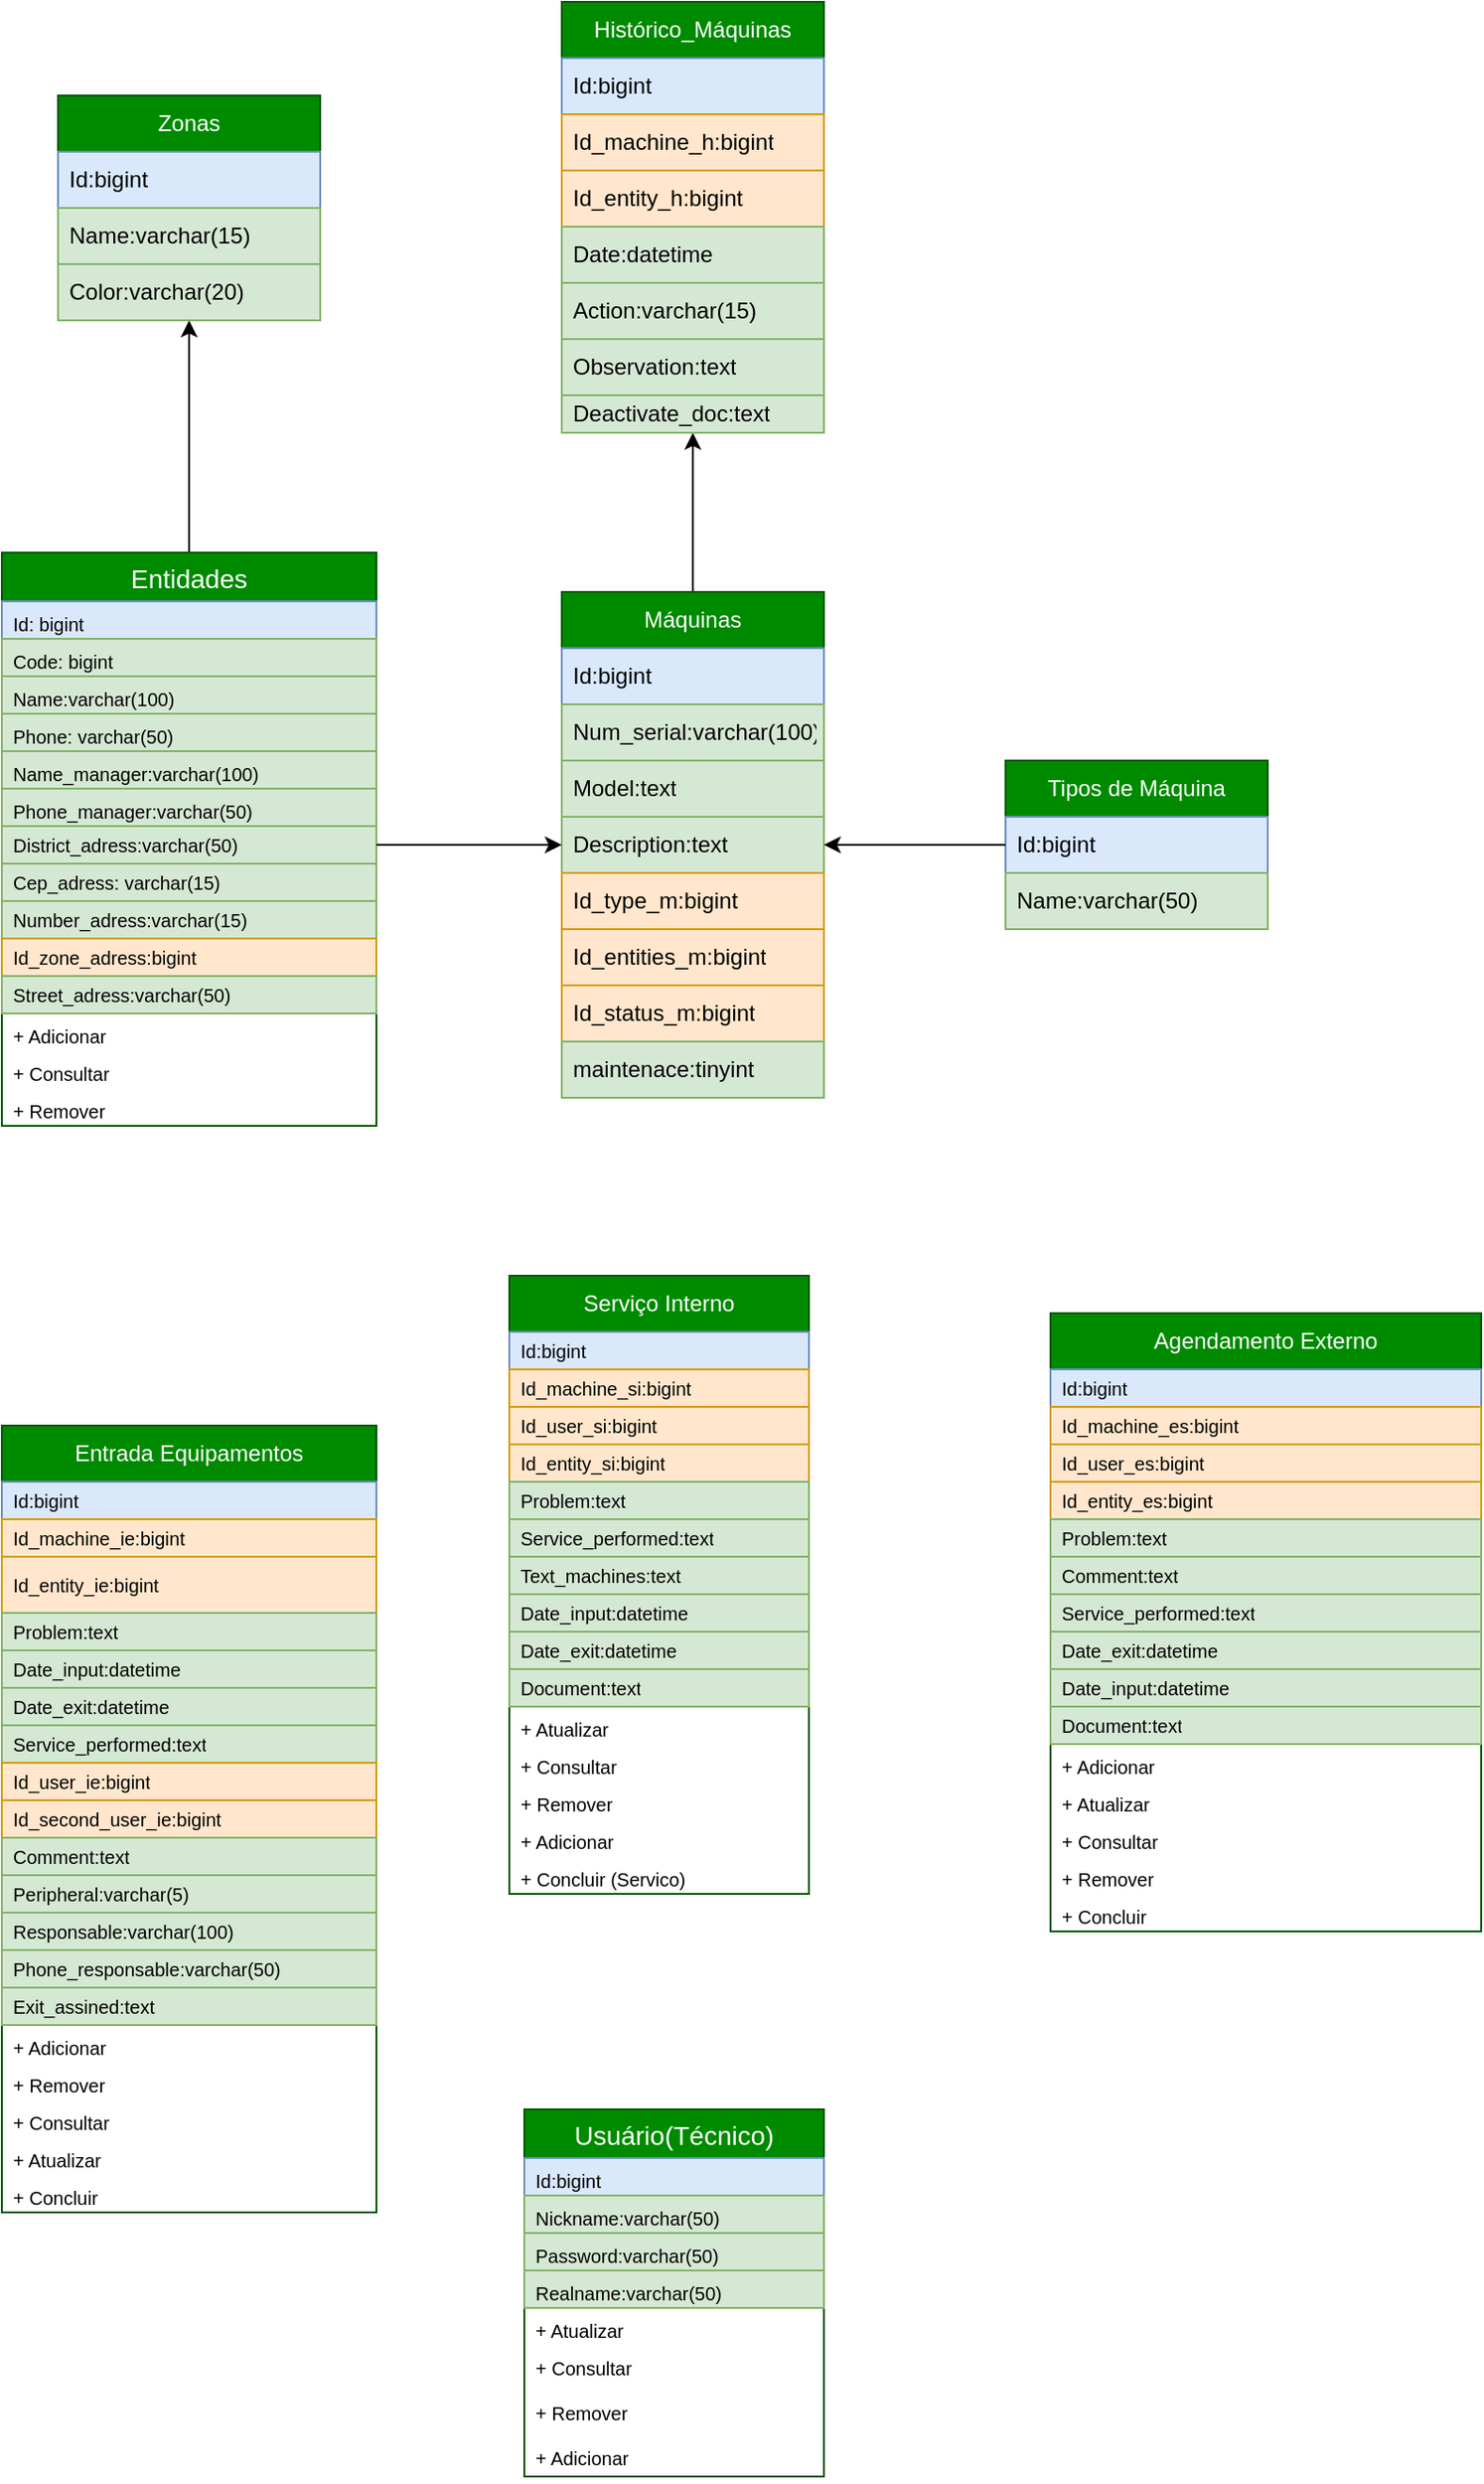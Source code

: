 <mxfile version="21.6.7" type="github">
  <diagram id="jhH0rVAZ2vCAp0ZQUBY2" name="Página-1">
    <mxGraphModel dx="1467" dy="1966" grid="1" gridSize="10" guides="1" tooltips="1" connect="1" arrows="1" fold="1" page="1" pageScale="1" pageWidth="827" pageHeight="1169" math="0" shadow="0">
      <root>
        <mxCell id="0" />
        <mxCell id="1" parent="0" />
        <mxCell id="HRyGoy-bqbEOZROaMwTN-1" value="Usuário(Técnico)" style="swimlane;fontStyle=0;childLayout=stackLayout;horizontal=1;startSize=26;horizontalStack=0;resizeParent=1;resizeParentMax=0;resizeLast=0;collapsible=1;marginBottom=0;align=center;fontSize=14;fillColor=#008a00;fontColor=#ffffff;strokeColor=#005700;" parent="1" vertex="1">
          <mxGeometry x="309" y="635" width="160" height="196" as="geometry" />
        </mxCell>
        <mxCell id="HRyGoy-bqbEOZROaMwTN-2" value="Id:bigint" style="text;strokeColor=#6c8ebf;fillColor=#dae8fc;spacingLeft=4;spacingRight=4;overflow=hidden;rotatable=0;points=[[0,0.5],[1,0.5]];portConstraint=eastwest;fontSize=10;spacing=2;spacingTop=0;" parent="HRyGoy-bqbEOZROaMwTN-1" vertex="1">
          <mxGeometry y="26" width="160" height="20" as="geometry" />
        </mxCell>
        <mxCell id="HRyGoy-bqbEOZROaMwTN-3" value="Nickname:varchar(50)" style="text;strokeColor=#82b366;fillColor=#d5e8d4;spacingLeft=4;spacingRight=4;overflow=hidden;rotatable=0;points=[[0,0.5],[1,0.5]];portConstraint=eastwest;fontSize=10;spacing=2;spacingTop=0;" parent="HRyGoy-bqbEOZROaMwTN-1" vertex="1">
          <mxGeometry y="46" width="160" height="20" as="geometry" />
        </mxCell>
        <mxCell id="HRyGoy-bqbEOZROaMwTN-4" value="Password:varchar(50)" style="text;strokeColor=#82b366;fillColor=#d5e8d4;spacingLeft=4;spacingRight=4;overflow=hidden;rotatable=0;points=[[0,0.5],[1,0.5]];portConstraint=eastwest;fontSize=10;spacing=2;spacingTop=0;" parent="HRyGoy-bqbEOZROaMwTN-1" vertex="1">
          <mxGeometry y="66" width="160" height="20" as="geometry" />
        </mxCell>
        <mxCell id="HRyGoy-bqbEOZROaMwTN-5" value="Realname:varchar(50)" style="text;strokeColor=#82b366;fillColor=#d5e8d4;spacingLeft=4;spacingRight=4;overflow=hidden;rotatable=0;points=[[0,0.5],[1,0.5]];portConstraint=eastwest;fontSize=10;spacing=2;spacingTop=0;" parent="HRyGoy-bqbEOZROaMwTN-1" vertex="1">
          <mxGeometry y="86" width="160" height="20" as="geometry" />
        </mxCell>
        <mxCell id="HRyGoy-bqbEOZROaMwTN-100" value="+ Atualizar" style="text;spacingLeft=4;spacingRight=4;overflow=hidden;rotatable=0;points=[[0,0.5],[1,0.5]];portConstraint=eastwest;fontSize=10;" parent="HRyGoy-bqbEOZROaMwTN-1" vertex="1">
          <mxGeometry y="106" width="160" height="20" as="geometry" />
        </mxCell>
        <mxCell id="HRyGoy-bqbEOZROaMwTN-99" value="+ Consultar" style="text;spacingLeft=4;spacingRight=4;overflow=hidden;rotatable=0;points=[[0,0.5],[1,0.5]];portConstraint=eastwest;fontSize=10;" parent="HRyGoy-bqbEOZROaMwTN-1" vertex="1">
          <mxGeometry y="126" width="160" height="24" as="geometry" />
        </mxCell>
        <mxCell id="HRyGoy-bqbEOZROaMwTN-98" value="+ Remover" style="text;spacingLeft=4;spacingRight=4;overflow=hidden;rotatable=0;points=[[0,0.5],[1,0.5]];portConstraint=eastwest;fontSize=10;" parent="HRyGoy-bqbEOZROaMwTN-1" vertex="1">
          <mxGeometry y="150" width="160" height="24" as="geometry" />
        </mxCell>
        <mxCell id="HRyGoy-bqbEOZROaMwTN-101" value="+ Adicionar" style="text;spacingLeft=4;spacingRight=4;overflow=hidden;rotatable=0;points=[[0,0.5],[1,0.5]];portConstraint=eastwest;fontSize=10;" parent="HRyGoy-bqbEOZROaMwTN-1" vertex="1">
          <mxGeometry y="174" width="160" height="22" as="geometry" />
        </mxCell>
        <mxCell id="5Dbo4IFUf-cEWgBnjJbT-6" style="edgeStyle=orthogonalEdgeStyle;rounded=0;orthogonalLoop=1;jettySize=auto;html=1;entryX=0.5;entryY=1;entryDx=0;entryDy=0;" parent="1" source="HRyGoy-bqbEOZROaMwTN-12" target="J3NY9IiLI2Scwx7a_72_-1" edge="1">
          <mxGeometry relative="1" as="geometry" />
        </mxCell>
        <mxCell id="HRyGoy-bqbEOZROaMwTN-12" value="Entidades" style="swimlane;fontStyle=0;childLayout=stackLayout;horizontal=1;startSize=26;horizontalStack=0;resizeParent=1;resizeParentMax=0;resizeLast=0;collapsible=1;marginBottom=0;align=center;fontSize=14;fillColor=#008a00;fontColor=#ffffff;strokeColor=#005700;" parent="1" vertex="1">
          <mxGeometry x="30" y="-196" width="200" height="306" as="geometry" />
        </mxCell>
        <mxCell id="HRyGoy-bqbEOZROaMwTN-13" value="Id: bigint" style="text;strokeColor=#6c8ebf;fillColor=#dae8fc;spacingLeft=4;spacingRight=4;overflow=hidden;rotatable=0;points=[[0,0.5],[1,0.5]];portConstraint=eastwest;fontSize=10;" parent="HRyGoy-bqbEOZROaMwTN-12" vertex="1">
          <mxGeometry y="26" width="200" height="20" as="geometry" />
        </mxCell>
        <mxCell id="rhLS4Nic2qTSWlhyDRIB-1" value="Code: bigint" style="text;strokeColor=#82b366;fillColor=#d5e8d4;spacingLeft=4;spacingRight=4;overflow=hidden;rotatable=0;points=[[0,0.5],[1,0.5]];portConstraint=eastwest;fontSize=10;" parent="HRyGoy-bqbEOZROaMwTN-12" vertex="1">
          <mxGeometry y="46" width="200" height="20" as="geometry" />
        </mxCell>
        <mxCell id="HRyGoy-bqbEOZROaMwTN-14" value="Name:varchar(100)" style="text;strokeColor=#82b366;fillColor=#d5e8d4;spacingLeft=4;spacingRight=4;overflow=hidden;rotatable=0;points=[[0,0.5],[1,0.5]];portConstraint=eastwest;fontSize=10;" parent="HRyGoy-bqbEOZROaMwTN-12" vertex="1">
          <mxGeometry y="66" width="200" height="20" as="geometry" />
        </mxCell>
        <mxCell id="HRyGoy-bqbEOZROaMwTN-17" value="Phone: varchar(50)" style="text;strokeColor=#82b366;fillColor=#d5e8d4;spacingLeft=4;spacingRight=4;overflow=hidden;rotatable=0;points=[[0,0.5],[1,0.5]];portConstraint=eastwest;fontSize=10;" parent="HRyGoy-bqbEOZROaMwTN-12" vertex="1">
          <mxGeometry y="86" width="200" height="20" as="geometry" />
        </mxCell>
        <mxCell id="HRyGoy-bqbEOZROaMwTN-18" value="Name_manager:varchar(100)" style="text;strokeColor=#82b366;fillColor=#d5e8d4;spacingLeft=4;spacingRight=4;overflow=hidden;rotatable=0;points=[[0,0.5],[1,0.5]];portConstraint=eastwest;fontSize=10;" parent="HRyGoy-bqbEOZROaMwTN-12" vertex="1">
          <mxGeometry y="106" width="200" height="20" as="geometry" />
        </mxCell>
        <mxCell id="HRyGoy-bqbEOZROaMwTN-19" value="Phone_manager:varchar(50)" style="text;strokeColor=#82b366;fillColor=#d5e8d4;spacingLeft=4;spacingRight=4;overflow=hidden;rotatable=0;points=[[0,0.5],[1,0.5]];portConstraint=eastwest;fontSize=10;" parent="HRyGoy-bqbEOZROaMwTN-12" vertex="1">
          <mxGeometry y="126" width="200" height="20" as="geometry" />
        </mxCell>
        <mxCell id="HRyGoy-bqbEOZROaMwTN-63" value="District_adress:varchar(50)" style="text;strokeColor=#82b366;fillColor=#d5e8d4;align=left;verticalAlign=middle;spacingLeft=4;spacingRight=4;overflow=hidden;points=[[0,0.5],[1,0.5]];portConstraint=eastwest;rotatable=0;whiteSpace=wrap;html=1;fontSize=10;" parent="HRyGoy-bqbEOZROaMwTN-12" vertex="1">
          <mxGeometry y="146" width="200" height="20" as="geometry" />
        </mxCell>
        <mxCell id="HRyGoy-bqbEOZROaMwTN-67" value="Cep_adress: varchar(15)" style="text;strokeColor=#82b366;fillColor=#d5e8d4;align=left;verticalAlign=middle;spacingLeft=4;spacingRight=4;overflow=hidden;points=[[0,0.5],[1,0.5]];portConstraint=eastwest;rotatable=0;whiteSpace=wrap;html=1;fontSize=10;" parent="HRyGoy-bqbEOZROaMwTN-12" vertex="1">
          <mxGeometry y="166" width="200" height="20" as="geometry" />
        </mxCell>
        <mxCell id="HRyGoy-bqbEOZROaMwTN-66" value="Number_adress:varchar(15)" style="text;strokeColor=#82b366;fillColor=#d5e8d4;align=left;verticalAlign=middle;spacingLeft=4;spacingRight=4;overflow=hidden;points=[[0,0.5],[1,0.5]];portConstraint=eastwest;rotatable=0;whiteSpace=wrap;html=1;fontSize=10;" parent="HRyGoy-bqbEOZROaMwTN-12" vertex="1">
          <mxGeometry y="186" width="200" height="20" as="geometry" />
        </mxCell>
        <mxCell id="HRyGoy-bqbEOZROaMwTN-65" value="Id_zone_adress:bigint" style="text;strokeColor=#d79b00;fillColor=#ffe6cc;align=left;verticalAlign=middle;spacingLeft=4;spacingRight=4;overflow=hidden;points=[[0,0.5],[1,0.5]];portConstraint=eastwest;rotatable=0;whiteSpace=wrap;html=1;fontSize=10;" parent="HRyGoy-bqbEOZROaMwTN-12" vertex="1">
          <mxGeometry y="206" width="200" height="20" as="geometry" />
        </mxCell>
        <mxCell id="HRyGoy-bqbEOZROaMwTN-64" value="Street_adress:varchar(50)" style="text;strokeColor=#82b366;fillColor=#d5e8d4;align=left;verticalAlign=middle;spacingLeft=4;spacingRight=4;overflow=hidden;points=[[0,0.5],[1,0.5]];portConstraint=eastwest;rotatable=0;whiteSpace=wrap;html=1;fontSize=10;" parent="HRyGoy-bqbEOZROaMwTN-12" vertex="1">
          <mxGeometry y="226" width="200" height="20" as="geometry" />
        </mxCell>
        <mxCell id="HRyGoy-bqbEOZROaMwTN-79" value="+ Adicionar" style="text;spacingLeft=4;spacingRight=4;overflow=hidden;rotatable=0;points=[[0,0.5],[1,0.5]];portConstraint=eastwest;fontSize=10;" parent="HRyGoy-bqbEOZROaMwTN-12" vertex="1">
          <mxGeometry y="246" width="200" height="20" as="geometry" />
        </mxCell>
        <mxCell id="HRyGoy-bqbEOZROaMwTN-80" value="+ Consultar" style="text;spacingLeft=4;spacingRight=4;overflow=hidden;rotatable=0;points=[[0,0.5],[1,0.5]];portConstraint=eastwest;fontSize=10;" parent="HRyGoy-bqbEOZROaMwTN-12" vertex="1">
          <mxGeometry y="266" width="200" height="20" as="geometry" />
        </mxCell>
        <mxCell id="HRyGoy-bqbEOZROaMwTN-81" value="+ Remover" style="text;spacingLeft=4;spacingRight=4;overflow=hidden;rotatable=0;points=[[0,0.5],[1,0.5]];portConstraint=eastwest;fontSize=10;" parent="HRyGoy-bqbEOZROaMwTN-12" vertex="1">
          <mxGeometry y="286" width="200" height="20" as="geometry" />
        </mxCell>
        <mxCell id="HRyGoy-bqbEOZROaMwTN-20" value="Entrada Equipamentos" style="swimlane;fontStyle=0;childLayout=stackLayout;horizontal=1;startSize=30;horizontalStack=0;resizeParent=1;resizeParentMax=0;resizeLast=0;collapsible=1;marginBottom=0;whiteSpace=wrap;html=1;fillColor=#008a00;fontColor=#ffffff;strokeColor=#005700;" parent="1" vertex="1">
          <mxGeometry x="30" y="270" width="200" height="420" as="geometry" />
        </mxCell>
        <mxCell id="HRyGoy-bqbEOZROaMwTN-21" value="Id:bigint" style="text;strokeColor=#6c8ebf;fillColor=#dae8fc;align=left;verticalAlign=middle;spacingLeft=4;spacingRight=4;overflow=hidden;points=[[0,0.5],[1,0.5]];portConstraint=eastwest;rotatable=0;whiteSpace=wrap;html=1;fontSize=10;" parent="HRyGoy-bqbEOZROaMwTN-20" vertex="1">
          <mxGeometry y="30" width="200" height="20" as="geometry" />
        </mxCell>
        <mxCell id="HRyGoy-bqbEOZROaMwTN-22" value="Id_machine_ie:bigint" style="text;strokeColor=#d79b00;fillColor=#ffe6cc;align=left;verticalAlign=middle;spacingLeft=4;spacingRight=4;overflow=hidden;points=[[0,0.5],[1,0.5]];portConstraint=eastwest;rotatable=0;whiteSpace=wrap;html=1;fontSize=10;" parent="HRyGoy-bqbEOZROaMwTN-20" vertex="1">
          <mxGeometry y="50" width="200" height="20" as="geometry" />
        </mxCell>
        <mxCell id="QohuGBd5x0z0jERMGqDr-1" value="Id_entity_ie:bigint" style="text;strokeColor=#d79b00;fillColor=#ffe6cc;align=left;verticalAlign=middle;spacingLeft=4;spacingRight=4;overflow=hidden;points=[[0,0.5],[1,0.5]];portConstraint=eastwest;rotatable=0;whiteSpace=wrap;html=1;fontSize=10;" parent="HRyGoy-bqbEOZROaMwTN-20" vertex="1">
          <mxGeometry y="70" width="200" height="30" as="geometry" />
        </mxCell>
        <mxCell id="HRyGoy-bqbEOZROaMwTN-28" value="Problem:text" style="text;strokeColor=#82b366;fillColor=#d5e8d4;align=left;verticalAlign=middle;spacingLeft=4;spacingRight=4;overflow=hidden;points=[[0,0.5],[1,0.5]];portConstraint=eastwest;rotatable=0;whiteSpace=wrap;html=1;fontSize=10;" parent="HRyGoy-bqbEOZROaMwTN-20" vertex="1">
          <mxGeometry y="100" width="200" height="20" as="geometry" />
        </mxCell>
        <mxCell id="HRyGoy-bqbEOZROaMwTN-26" value="Date_input:datetime" style="text;strokeColor=#82b366;fillColor=#d5e8d4;align=left;verticalAlign=middle;spacingLeft=4;spacingRight=4;overflow=hidden;points=[[0,0.5],[1,0.5]];portConstraint=eastwest;rotatable=0;whiteSpace=wrap;html=1;fontSize=10;" parent="HRyGoy-bqbEOZROaMwTN-20" vertex="1">
          <mxGeometry y="120" width="200" height="20" as="geometry" />
        </mxCell>
        <mxCell id="HRyGoy-bqbEOZROaMwTN-25" value="Date_exit:datetime" style="text;strokeColor=#82b366;fillColor=#d5e8d4;align=left;verticalAlign=middle;spacingLeft=4;spacingRight=4;overflow=hidden;points=[[0,0.5],[1,0.5]];portConstraint=eastwest;rotatable=0;whiteSpace=wrap;html=1;fontSize=10;" parent="HRyGoy-bqbEOZROaMwTN-20" vertex="1">
          <mxGeometry y="140" width="200" height="20" as="geometry" />
        </mxCell>
        <mxCell id="HRyGoy-bqbEOZROaMwTN-60" value="Service_performed:text" style="text;strokeColor=#82b366;fillColor=#d5e8d4;align=left;verticalAlign=middle;spacingLeft=4;spacingRight=4;overflow=hidden;points=[[0,0.5],[1,0.5]];portConstraint=eastwest;rotatable=0;whiteSpace=wrap;html=1;fontSize=10;" parent="HRyGoy-bqbEOZROaMwTN-20" vertex="1">
          <mxGeometry y="160" width="200" height="20" as="geometry" />
        </mxCell>
        <mxCell id="HRyGoy-bqbEOZROaMwTN-27" value="Id_user_ie:bigint" style="text;strokeColor=#d79b00;fillColor=#ffe6cc;align=left;verticalAlign=middle;spacingLeft=4;spacingRight=4;overflow=hidden;points=[[0,0.5],[1,0.5]];portConstraint=eastwest;rotatable=0;whiteSpace=wrap;html=1;fontSize=10;" parent="HRyGoy-bqbEOZROaMwTN-20" vertex="1">
          <mxGeometry y="180" width="200" height="20" as="geometry" />
        </mxCell>
        <mxCell id="5Dbo4IFUf-cEWgBnjJbT-16" value="Id_second_user_ie:bigint" style="text;strokeColor=#d79b00;fillColor=#ffe6cc;align=left;verticalAlign=middle;spacingLeft=4;spacingRight=4;overflow=hidden;points=[[0,0.5],[1,0.5]];portConstraint=eastwest;rotatable=0;whiteSpace=wrap;html=1;fontSize=10;" parent="HRyGoy-bqbEOZROaMwTN-20" vertex="1">
          <mxGeometry y="200" width="200" height="20" as="geometry" />
        </mxCell>
        <mxCell id="HRyGoy-bqbEOZROaMwTN-55" value="Comment:text" style="text;strokeColor=#82b366;fillColor=#d5e8d4;align=left;verticalAlign=middle;spacingLeft=4;spacingRight=4;overflow=hidden;points=[[0,0.5],[1,0.5]];portConstraint=eastwest;rotatable=0;whiteSpace=wrap;html=1;fontSize=10;" parent="HRyGoy-bqbEOZROaMwTN-20" vertex="1">
          <mxGeometry y="220" width="200" height="20" as="geometry" />
        </mxCell>
        <mxCell id="5Dbo4IFUf-cEWgBnjJbT-13" value="Peripheral:varchar(5)" style="text;strokeColor=#82b366;fillColor=#d5e8d4;align=left;verticalAlign=middle;spacingLeft=4;spacingRight=4;overflow=hidden;points=[[0,0.5],[1,0.5]];portConstraint=eastwest;rotatable=0;whiteSpace=wrap;html=1;fontSize=10;" parent="HRyGoy-bqbEOZROaMwTN-20" vertex="1">
          <mxGeometry y="240" width="200" height="20" as="geometry" />
        </mxCell>
        <mxCell id="5Dbo4IFUf-cEWgBnjJbT-14" value="Responsable:varchar(100)" style="text;strokeColor=#82b366;fillColor=#d5e8d4;align=left;verticalAlign=middle;spacingLeft=4;spacingRight=4;overflow=hidden;points=[[0,0.5],[1,0.5]];portConstraint=eastwest;rotatable=0;whiteSpace=wrap;html=1;fontSize=10;" parent="HRyGoy-bqbEOZROaMwTN-20" vertex="1">
          <mxGeometry y="260" width="200" height="20" as="geometry" />
        </mxCell>
        <mxCell id="5Dbo4IFUf-cEWgBnjJbT-15" value="Phone_responsable:varchar(50)" style="text;strokeColor=#82b366;fillColor=#d5e8d4;align=left;verticalAlign=middle;spacingLeft=4;spacingRight=4;overflow=hidden;points=[[0,0.5],[1,0.5]];portConstraint=eastwest;rotatable=0;whiteSpace=wrap;html=1;fontSize=10;" parent="HRyGoy-bqbEOZROaMwTN-20" vertex="1">
          <mxGeometry y="280" width="200" height="20" as="geometry" />
        </mxCell>
        <mxCell id="5Dbo4IFUf-cEWgBnjJbT-17" value="Exit_assined:text" style="text;strokeColor=#82b366;fillColor=#d5e8d4;align=left;verticalAlign=middle;spacingLeft=4;spacingRight=4;overflow=hidden;points=[[0,0.5],[1,0.5]];portConstraint=eastwest;rotatable=0;whiteSpace=wrap;html=1;fontSize=10;" parent="HRyGoy-bqbEOZROaMwTN-20" vertex="1">
          <mxGeometry y="300" width="200" height="20" as="geometry" />
        </mxCell>
        <mxCell id="HRyGoy-bqbEOZROaMwTN-85" value="+ Adicionar" style="text;spacingLeft=4;spacingRight=4;overflow=hidden;rotatable=0;points=[[0,0.5],[1,0.5]];portConstraint=eastwest;fontSize=10;" parent="HRyGoy-bqbEOZROaMwTN-20" vertex="1">
          <mxGeometry y="320" width="200" height="20" as="geometry" />
        </mxCell>
        <mxCell id="HRyGoy-bqbEOZROaMwTN-87" value="+ Remover" style="text;spacingLeft=4;spacingRight=4;overflow=hidden;rotatable=0;points=[[0,0.5],[1,0.5]];portConstraint=eastwest;fontSize=10;" parent="HRyGoy-bqbEOZROaMwTN-20" vertex="1">
          <mxGeometry y="340" width="200" height="20" as="geometry" />
        </mxCell>
        <mxCell id="HRyGoy-bqbEOZROaMwTN-86" value="+ Consultar" style="text;spacingLeft=4;spacingRight=4;overflow=hidden;rotatable=0;points=[[0,0.5],[1,0.5]];portConstraint=eastwest;fontSize=10;" parent="HRyGoy-bqbEOZROaMwTN-20" vertex="1">
          <mxGeometry y="360" width="200" height="20" as="geometry" />
        </mxCell>
        <mxCell id="HRyGoy-bqbEOZROaMwTN-88" value="+ Atualizar" style="text;spacingLeft=4;spacingRight=4;overflow=hidden;rotatable=0;points=[[0,0.5],[1,0.5]];portConstraint=eastwest;fontSize=10;" parent="HRyGoy-bqbEOZROaMwTN-20" vertex="1">
          <mxGeometry y="380" width="200" height="20" as="geometry" />
        </mxCell>
        <mxCell id="rhLS4Nic2qTSWlhyDRIB-2" value="+ Concluir" style="text;spacingLeft=4;spacingRight=4;overflow=hidden;rotatable=0;points=[[0,0.5],[1,0.5]];portConstraint=eastwest;fontSize=10;" parent="HRyGoy-bqbEOZROaMwTN-20" vertex="1">
          <mxGeometry y="400" width="200" height="20" as="geometry" />
        </mxCell>
        <mxCell id="HRyGoy-bqbEOZROaMwTN-33" value="Agendamento Externo" style="swimlane;fontStyle=0;childLayout=stackLayout;horizontal=1;startSize=30;horizontalStack=0;resizeParent=1;resizeParentMax=0;resizeLast=0;collapsible=1;marginBottom=0;whiteSpace=wrap;html=1;fillColor=#008a00;strokeColor=#005700;fontColor=#ffffff;" parent="1" vertex="1">
          <mxGeometry x="590" y="210" width="230" height="330" as="geometry" />
        </mxCell>
        <mxCell id="HRyGoy-bqbEOZROaMwTN-34" value="Id:bigint" style="text;strokeColor=#6c8ebf;fillColor=#dae8fc;align=left;verticalAlign=middle;spacingLeft=4;spacingRight=4;overflow=hidden;points=[[0,0.5],[1,0.5]];portConstraint=eastwest;rotatable=0;whiteSpace=wrap;html=1;fontSize=10;" parent="HRyGoy-bqbEOZROaMwTN-33" vertex="1">
          <mxGeometry y="30" width="230" height="20" as="geometry" />
        </mxCell>
        <mxCell id="HRyGoy-bqbEOZROaMwTN-37" value="Id_machine_es:bigint" style="text;strokeColor=#d79b00;fillColor=#ffe6cc;align=left;verticalAlign=middle;spacingLeft=4;spacingRight=4;overflow=hidden;points=[[0,0.5],[1,0.5]];portConstraint=eastwest;rotatable=0;whiteSpace=wrap;html=1;fontSize=10;" parent="HRyGoy-bqbEOZROaMwTN-33" vertex="1">
          <mxGeometry y="50" width="230" height="20" as="geometry" />
        </mxCell>
        <mxCell id="QohuGBd5x0z0jERMGqDr-4" value="Id_user_es:bigint" style="text;strokeColor=#d79b00;fillColor=#ffe6cc;align=left;verticalAlign=middle;spacingLeft=4;spacingRight=4;overflow=hidden;points=[[0,0.5],[1,0.5]];portConstraint=eastwest;rotatable=0;whiteSpace=wrap;html=1;fontSize=10;" parent="HRyGoy-bqbEOZROaMwTN-33" vertex="1">
          <mxGeometry y="70" width="230" height="20" as="geometry" />
        </mxCell>
        <mxCell id="HRyGoy-bqbEOZROaMwTN-58" value="Id_entity_es:bigint" style="text;strokeColor=#d79b00;fillColor=#ffe6cc;align=left;verticalAlign=middle;spacingLeft=4;spacingRight=4;overflow=hidden;points=[[0,0.5],[1,0.5]];portConstraint=eastwest;rotatable=0;whiteSpace=wrap;html=1;fontSize=10;" parent="HRyGoy-bqbEOZROaMwTN-33" vertex="1">
          <mxGeometry y="90" width="230" height="20" as="geometry" />
        </mxCell>
        <mxCell id="HRyGoy-bqbEOZROaMwTN-42" value="Problem:text" style="text;strokeColor=#82b366;fillColor=#d5e8d4;align=left;verticalAlign=middle;spacingLeft=4;spacingRight=4;overflow=hidden;points=[[0,0.5],[1,0.5]];portConstraint=eastwest;rotatable=0;whiteSpace=wrap;html=1;fontSize=10;" parent="HRyGoy-bqbEOZROaMwTN-33" vertex="1">
          <mxGeometry y="110" width="230" height="20" as="geometry" />
        </mxCell>
        <mxCell id="HRyGoy-bqbEOZROaMwTN-41" value="Comment:text" style="text;strokeColor=#82b366;fillColor=#d5e8d4;align=left;verticalAlign=middle;spacingLeft=4;spacingRight=4;overflow=hidden;points=[[0,0.5],[1,0.5]];portConstraint=eastwest;rotatable=0;whiteSpace=wrap;html=1;fontSize=10;" parent="HRyGoy-bqbEOZROaMwTN-33" vertex="1">
          <mxGeometry y="130" width="230" height="20" as="geometry" />
        </mxCell>
        <mxCell id="HRyGoy-bqbEOZROaMwTN-56" value="Service_performed:text" style="text;strokeColor=#82b366;fillColor=#d5e8d4;align=left;verticalAlign=middle;spacingLeft=4;spacingRight=4;overflow=hidden;points=[[0,0.5],[1,0.5]];portConstraint=eastwest;rotatable=0;whiteSpace=wrap;html=1;fontSize=10;" parent="HRyGoy-bqbEOZROaMwTN-33" vertex="1">
          <mxGeometry y="150" width="230" height="20" as="geometry" />
        </mxCell>
        <mxCell id="5Dbo4IFUf-cEWgBnjJbT-27" value="Date_exit:datetime" style="text;strokeColor=#82b366;fillColor=#d5e8d4;align=left;verticalAlign=middle;spacingLeft=4;spacingRight=4;overflow=hidden;points=[[0,0.5],[1,0.5]];portConstraint=eastwest;rotatable=0;whiteSpace=wrap;html=1;fontSize=10;" parent="HRyGoy-bqbEOZROaMwTN-33" vertex="1">
          <mxGeometry y="170" width="230" height="20" as="geometry" />
        </mxCell>
        <mxCell id="5Dbo4IFUf-cEWgBnjJbT-28" value="Date_input:datetime" style="text;strokeColor=#82b366;fillColor=#d5e8d4;align=left;verticalAlign=middle;spacingLeft=4;spacingRight=4;overflow=hidden;points=[[0,0.5],[1,0.5]];portConstraint=eastwest;rotatable=0;whiteSpace=wrap;html=1;fontSize=10;" parent="HRyGoy-bqbEOZROaMwTN-33" vertex="1">
          <mxGeometry y="190" width="230" height="20" as="geometry" />
        </mxCell>
        <mxCell id="5Dbo4IFUf-cEWgBnjJbT-29" value="Document:text" style="text;strokeColor=#82b366;fillColor=#d5e8d4;align=left;verticalAlign=middle;spacingLeft=4;spacingRight=4;overflow=hidden;points=[[0,0.5],[1,0.5]];portConstraint=eastwest;rotatable=0;whiteSpace=wrap;html=1;fontSize=10;" parent="HRyGoy-bqbEOZROaMwTN-33" vertex="1">
          <mxGeometry y="210" width="230" height="20" as="geometry" />
        </mxCell>
        <mxCell id="HRyGoy-bqbEOZROaMwTN-89" value="+ Adicionar" style="text;spacingLeft=4;spacingRight=4;overflow=hidden;rotatable=0;points=[[0,0.5],[1,0.5]];portConstraint=eastwest;fontSize=10;" parent="HRyGoy-bqbEOZROaMwTN-33" vertex="1">
          <mxGeometry y="230" width="230" height="20" as="geometry" />
        </mxCell>
        <mxCell id="HRyGoy-bqbEOZROaMwTN-92" value="+ Atualizar" style="text;spacingLeft=4;spacingRight=4;overflow=hidden;rotatable=0;points=[[0,0.5],[1,0.5]];portConstraint=eastwest;fontSize=10;" parent="HRyGoy-bqbEOZROaMwTN-33" vertex="1">
          <mxGeometry y="250" width="230" height="20" as="geometry" />
        </mxCell>
        <mxCell id="HRyGoy-bqbEOZROaMwTN-91" value="+ Consultar" style="text;spacingLeft=4;spacingRight=4;overflow=hidden;rotatable=0;points=[[0,0.5],[1,0.5]];portConstraint=eastwest;fontSize=10;" parent="HRyGoy-bqbEOZROaMwTN-33" vertex="1">
          <mxGeometry y="270" width="230" height="20" as="geometry" />
        </mxCell>
        <mxCell id="HRyGoy-bqbEOZROaMwTN-90" value="+ Remover" style="text;spacingLeft=4;spacingRight=4;overflow=hidden;rotatable=0;points=[[0,0.5],[1,0.5]];portConstraint=eastwest;fontSize=10;" parent="HRyGoy-bqbEOZROaMwTN-33" vertex="1">
          <mxGeometry y="290" width="230" height="20" as="geometry" />
        </mxCell>
        <mxCell id="5Dbo4IFUf-cEWgBnjJbT-30" value="+ Concluir" style="text;spacingLeft=4;spacingRight=4;overflow=hidden;rotatable=0;points=[[0,0.5],[1,0.5]];portConstraint=eastwest;fontSize=10;" parent="HRyGoy-bqbEOZROaMwTN-33" vertex="1">
          <mxGeometry y="310" width="230" height="20" as="geometry" />
        </mxCell>
        <mxCell id="HRyGoy-bqbEOZROaMwTN-44" value="Serviço Interno" style="swimlane;fontStyle=0;childLayout=stackLayout;horizontal=1;startSize=30;horizontalStack=0;resizeParent=1;resizeParentMax=0;resizeLast=0;collapsible=1;marginBottom=0;whiteSpace=wrap;html=1;fillColor=#008a00;fontColor=#ffffff;strokeColor=#005700;" parent="1" vertex="1">
          <mxGeometry x="301" y="190" width="160" height="330" as="geometry" />
        </mxCell>
        <mxCell id="HRyGoy-bqbEOZROaMwTN-45" value="Id:bigint" style="text;strokeColor=#6c8ebf;fillColor=#dae8fc;align=left;verticalAlign=middle;spacingLeft=4;spacingRight=4;overflow=hidden;points=[[0,0.5],[1,0.5]];portConstraint=eastwest;rotatable=0;whiteSpace=wrap;html=1;fontSize=10;" parent="HRyGoy-bqbEOZROaMwTN-44" vertex="1">
          <mxGeometry y="30" width="160" height="20" as="geometry" />
        </mxCell>
        <mxCell id="HRyGoy-bqbEOZROaMwTN-53" value="Id_machine_si:bigint" style="text;strokeColor=#d79b00;fillColor=#ffe6cc;align=left;verticalAlign=middle;spacingLeft=4;spacingRight=4;overflow=hidden;points=[[0,0.5],[1,0.5]];portConstraint=eastwest;rotatable=0;whiteSpace=wrap;html=1;fontSize=10;" parent="HRyGoy-bqbEOZROaMwTN-44" vertex="1">
          <mxGeometry y="50" width="160" height="20" as="geometry" />
        </mxCell>
        <mxCell id="QohuGBd5x0z0jERMGqDr-5" value="Id_user_si:bigint" style="text;strokeColor=#d79b00;fillColor=#ffe6cc;align=left;verticalAlign=middle;spacingLeft=4;spacingRight=4;overflow=hidden;points=[[0,0.5],[1,0.5]];portConstraint=eastwest;rotatable=0;whiteSpace=wrap;html=1;fontSize=10;" parent="HRyGoy-bqbEOZROaMwTN-44" vertex="1">
          <mxGeometry y="70" width="160" height="20" as="geometry" />
        </mxCell>
        <mxCell id="HRyGoy-bqbEOZROaMwTN-59" value="Id_entity_si:bigint" style="text;strokeColor=#d79b00;fillColor=#ffe6cc;align=left;verticalAlign=middle;spacingLeft=4;spacingRight=4;overflow=hidden;points=[[0,0.5],[1,0.5]];portConstraint=eastwest;rotatable=0;whiteSpace=wrap;html=1;fontSize=10;" parent="HRyGoy-bqbEOZROaMwTN-44" vertex="1">
          <mxGeometry y="90" width="160" height="20" as="geometry" />
        </mxCell>
        <mxCell id="HRyGoy-bqbEOZROaMwTN-47" value="Problem:text" style="text;strokeColor=#82b366;fillColor=#d5e8d4;align=left;verticalAlign=middle;spacingLeft=4;spacingRight=4;overflow=hidden;points=[[0,0.5],[1,0.5]];portConstraint=eastwest;rotatable=0;whiteSpace=wrap;html=1;fontSize=10;" parent="HRyGoy-bqbEOZROaMwTN-44" vertex="1">
          <mxGeometry y="110" width="160" height="20" as="geometry" />
        </mxCell>
        <mxCell id="HRyGoy-bqbEOZROaMwTN-57" value="Service_performed:text" style="text;strokeColor=#82b366;fillColor=#d5e8d4;align=left;verticalAlign=middle;spacingLeft=4;spacingRight=4;overflow=hidden;points=[[0,0.5],[1,0.5]];portConstraint=eastwest;rotatable=0;whiteSpace=wrap;html=1;fontSize=10;" parent="HRyGoy-bqbEOZROaMwTN-44" vertex="1">
          <mxGeometry y="130" width="160" height="20" as="geometry" />
        </mxCell>
        <mxCell id="5Dbo4IFUf-cEWgBnjJbT-19" value="Text_machines:text" style="text;strokeColor=#82b366;fillColor=#d5e8d4;align=left;verticalAlign=middle;spacingLeft=4;spacingRight=4;overflow=hidden;points=[[0,0.5],[1,0.5]];portConstraint=eastwest;rotatable=0;whiteSpace=wrap;html=1;fontSize=10;" parent="HRyGoy-bqbEOZROaMwTN-44" vertex="1">
          <mxGeometry y="150" width="160" height="20" as="geometry" />
        </mxCell>
        <mxCell id="5Dbo4IFUf-cEWgBnjJbT-20" value="Date_input:datetime" style="text;strokeColor=#82b366;fillColor=#d5e8d4;align=left;verticalAlign=middle;spacingLeft=4;spacingRight=4;overflow=hidden;points=[[0,0.5],[1,0.5]];portConstraint=eastwest;rotatable=0;whiteSpace=wrap;html=1;fontSize=10;" parent="HRyGoy-bqbEOZROaMwTN-44" vertex="1">
          <mxGeometry y="170" width="160" height="20" as="geometry" />
        </mxCell>
        <mxCell id="5Dbo4IFUf-cEWgBnjJbT-21" value="Date_exit:datetime" style="text;strokeColor=#82b366;fillColor=#d5e8d4;align=left;verticalAlign=middle;spacingLeft=4;spacingRight=4;overflow=hidden;points=[[0,0.5],[1,0.5]];portConstraint=eastwest;rotatable=0;whiteSpace=wrap;html=1;fontSize=10;" parent="HRyGoy-bqbEOZROaMwTN-44" vertex="1">
          <mxGeometry y="190" width="160" height="20" as="geometry" />
        </mxCell>
        <mxCell id="5Dbo4IFUf-cEWgBnjJbT-22" value="Document:text" style="text;strokeColor=#82b366;fillColor=#d5e8d4;align=left;verticalAlign=middle;spacingLeft=4;spacingRight=4;overflow=hidden;points=[[0,0.5],[1,0.5]];portConstraint=eastwest;rotatable=0;whiteSpace=wrap;html=1;fontSize=10;" parent="HRyGoy-bqbEOZROaMwTN-44" vertex="1">
          <mxGeometry y="210" width="160" height="20" as="geometry" />
        </mxCell>
        <mxCell id="HRyGoy-bqbEOZROaMwTN-96" value="+ Atualizar" style="text;spacingLeft=4;spacingRight=4;overflow=hidden;rotatable=0;points=[[0,0.5],[1,0.5]];portConstraint=eastwest;fontSize=10;" parent="HRyGoy-bqbEOZROaMwTN-44" vertex="1">
          <mxGeometry y="230" width="160" height="20" as="geometry" />
        </mxCell>
        <mxCell id="HRyGoy-bqbEOZROaMwTN-95" value="+ Consultar" style="text;spacingLeft=4;spacingRight=4;overflow=hidden;rotatable=0;points=[[0,0.5],[1,0.5]];portConstraint=eastwest;fontSize=10;" parent="HRyGoy-bqbEOZROaMwTN-44" vertex="1">
          <mxGeometry y="250" width="160" height="20" as="geometry" />
        </mxCell>
        <mxCell id="HRyGoy-bqbEOZROaMwTN-94" value="+ Remover" style="text;spacingLeft=4;spacingRight=4;overflow=hidden;rotatable=0;points=[[0,0.5],[1,0.5]];portConstraint=eastwest;fontSize=10;" parent="HRyGoy-bqbEOZROaMwTN-44" vertex="1">
          <mxGeometry y="270" width="160" height="20" as="geometry" />
        </mxCell>
        <mxCell id="HRyGoy-bqbEOZROaMwTN-93" value="+ Adicionar" style="text;spacingLeft=4;spacingRight=4;overflow=hidden;rotatable=0;points=[[0,0.5],[1,0.5]];portConstraint=eastwest;fontSize=10;" parent="HRyGoy-bqbEOZROaMwTN-44" vertex="1">
          <mxGeometry y="290" width="160" height="20" as="geometry" />
        </mxCell>
        <mxCell id="rhLS4Nic2qTSWlhyDRIB-3" value="+ Concluir (Servico)" style="text;spacingLeft=4;spacingRight=4;overflow=hidden;rotatable=0;points=[[0,0.5],[1,0.5]];portConstraint=eastwest;fontSize=10;" parent="HRyGoy-bqbEOZROaMwTN-44" vertex="1">
          <mxGeometry y="310" width="160" height="20" as="geometry" />
        </mxCell>
        <mxCell id="5Dbo4IFUf-cEWgBnjJbT-5" style="edgeStyle=orthogonalEdgeStyle;rounded=0;orthogonalLoop=1;jettySize=auto;html=1;entryX=0.5;entryY=1;entryDx=0;entryDy=0;" parent="1" source="N0PqrY3mI4V0_o5TuzMC-1" target="N0PqrY3mI4V0_o5TuzMC-12" edge="1">
          <mxGeometry relative="1" as="geometry" />
        </mxCell>
        <mxCell id="N0PqrY3mI4V0_o5TuzMC-1" value="Máquinas" style="swimlane;fontStyle=0;childLayout=stackLayout;horizontal=1;startSize=30;horizontalStack=0;resizeParent=1;resizeParentMax=0;resizeLast=0;collapsible=1;marginBottom=0;whiteSpace=wrap;html=1;fillColor=#008a00;strokeColor=#005700;fontColor=#ffffff;" parent="1" vertex="1">
          <mxGeometry x="329" y="-175" width="140" height="270" as="geometry" />
        </mxCell>
        <mxCell id="N0PqrY3mI4V0_o5TuzMC-2" value="Id:bigint" style="text;strokeColor=#6c8ebf;fillColor=#dae8fc;align=left;verticalAlign=middle;spacingLeft=4;spacingRight=4;overflow=hidden;points=[[0,0.5],[1,0.5]];portConstraint=eastwest;rotatable=0;whiteSpace=wrap;html=1;" parent="N0PqrY3mI4V0_o5TuzMC-1" vertex="1">
          <mxGeometry y="30" width="140" height="30" as="geometry" />
        </mxCell>
        <mxCell id="N0PqrY3mI4V0_o5TuzMC-21" value="Num_serial:varchar(100)" style="text;strokeColor=#82b366;fillColor=#d5e8d4;align=left;verticalAlign=middle;spacingLeft=4;spacingRight=4;overflow=hidden;points=[[0,0.5],[1,0.5]];portConstraint=eastwest;rotatable=0;whiteSpace=wrap;html=1;" parent="N0PqrY3mI4V0_o5TuzMC-1" vertex="1">
          <mxGeometry y="60" width="140" height="30" as="geometry" />
        </mxCell>
        <mxCell id="N0PqrY3mI4V0_o5TuzMC-3" value="Model:text" style="text;strokeColor=#82b366;fillColor=#d5e8d4;align=left;verticalAlign=middle;spacingLeft=4;spacingRight=4;overflow=hidden;points=[[0,0.5],[1,0.5]];portConstraint=eastwest;rotatable=0;whiteSpace=wrap;html=1;" parent="N0PqrY3mI4V0_o5TuzMC-1" vertex="1">
          <mxGeometry y="90" width="140" height="30" as="geometry" />
        </mxCell>
        <mxCell id="N0PqrY3mI4V0_o5TuzMC-4" value="Description:text" style="text;strokeColor=#82b366;fillColor=#d5e8d4;align=left;verticalAlign=middle;spacingLeft=4;spacingRight=4;overflow=hidden;points=[[0,0.5],[1,0.5]];portConstraint=eastwest;rotatable=0;whiteSpace=wrap;html=1;" parent="N0PqrY3mI4V0_o5TuzMC-1" vertex="1">
          <mxGeometry y="120" width="140" height="30" as="geometry" />
        </mxCell>
        <mxCell id="N0PqrY3mI4V0_o5TuzMC-5" value="Id_type_m:bigint" style="text;strokeColor=#d79b00;fillColor=#ffe6cc;align=left;verticalAlign=middle;spacingLeft=4;spacingRight=4;overflow=hidden;points=[[0,0.5],[1,0.5]];portConstraint=eastwest;rotatable=0;whiteSpace=wrap;html=1;" parent="N0PqrY3mI4V0_o5TuzMC-1" vertex="1">
          <mxGeometry y="150" width="140" height="30" as="geometry" />
        </mxCell>
        <mxCell id="N0PqrY3mI4V0_o5TuzMC-11" value="Id_entities_m:bigint" style="text;strokeColor=#d79b00;fillColor=#ffe6cc;align=left;verticalAlign=middle;spacingLeft=4;spacingRight=4;overflow=hidden;points=[[0,0.5],[1,0.5]];portConstraint=eastwest;rotatable=0;whiteSpace=wrap;html=1;" parent="N0PqrY3mI4V0_o5TuzMC-1" vertex="1">
          <mxGeometry y="180" width="140" height="30" as="geometry" />
        </mxCell>
        <mxCell id="5Dbo4IFUf-cEWgBnjJbT-25" value="Id_status_m:bigint" style="text;strokeColor=#d79b00;fillColor=#ffe6cc;align=left;verticalAlign=middle;spacingLeft=4;spacingRight=4;overflow=hidden;points=[[0,0.5],[1,0.5]];portConstraint=eastwest;rotatable=0;whiteSpace=wrap;html=1;" parent="N0PqrY3mI4V0_o5TuzMC-1" vertex="1">
          <mxGeometry y="210" width="140" height="30" as="geometry" />
        </mxCell>
        <mxCell id="N0PqrY3mI4V0_o5TuzMC-22" value="maintenace:tinyint" style="text;strokeColor=#82b366;fillColor=#d5e8d4;align=left;verticalAlign=middle;spacingLeft=4;spacingRight=4;overflow=hidden;points=[[0,0.5],[1,0.5]];portConstraint=eastwest;rotatable=0;whiteSpace=wrap;html=1;" parent="N0PqrY3mI4V0_o5TuzMC-1" vertex="1">
          <mxGeometry y="240" width="140" height="30" as="geometry" />
        </mxCell>
        <mxCell id="N0PqrY3mI4V0_o5TuzMC-6" value="Tipos de Máquina" style="swimlane;fontStyle=0;childLayout=stackLayout;horizontal=1;startSize=30;horizontalStack=0;resizeParent=1;resizeParentMax=0;resizeLast=0;collapsible=1;marginBottom=0;whiteSpace=wrap;html=1;fillColor=#008a00;fontColor=#ffffff;strokeColor=#005700;" parent="1" vertex="1">
          <mxGeometry x="566" y="-85" width="140" height="90" as="geometry" />
        </mxCell>
        <mxCell id="N0PqrY3mI4V0_o5TuzMC-7" value="Id:bigint" style="text;strokeColor=#6c8ebf;fillColor=#dae8fc;align=left;verticalAlign=middle;spacingLeft=4;spacingRight=4;overflow=hidden;points=[[0,0.5],[1,0.5]];portConstraint=eastwest;rotatable=0;whiteSpace=wrap;html=1;" parent="N0PqrY3mI4V0_o5TuzMC-6" vertex="1">
          <mxGeometry y="30" width="140" height="30" as="geometry" />
        </mxCell>
        <mxCell id="N0PqrY3mI4V0_o5TuzMC-8" value="Name:varchar(50)" style="text;strokeColor=#82b366;fillColor=#d5e8d4;align=left;verticalAlign=middle;spacingLeft=4;spacingRight=4;overflow=hidden;points=[[0,0.5],[1,0.5]];portConstraint=eastwest;rotatable=0;whiteSpace=wrap;html=1;" parent="N0PqrY3mI4V0_o5TuzMC-6" vertex="1">
          <mxGeometry y="60" width="140" height="30" as="geometry" />
        </mxCell>
        <mxCell id="N0PqrY3mI4V0_o5TuzMC-12" value="Histórico_Máquinas" style="swimlane;fontStyle=0;childLayout=stackLayout;horizontal=1;startSize=30;horizontalStack=0;resizeParent=1;resizeParentMax=0;resizeLast=0;collapsible=1;marginBottom=0;whiteSpace=wrap;html=1;fillColor=#008a00;fontColor=#ffffff;strokeColor=#005700;" parent="1" vertex="1">
          <mxGeometry x="329" y="-490" width="140" height="230" as="geometry" />
        </mxCell>
        <mxCell id="N0PqrY3mI4V0_o5TuzMC-13" value="Id:bigint" style="text;strokeColor=#6c8ebf;fillColor=#dae8fc;align=left;verticalAlign=middle;spacingLeft=4;spacingRight=4;overflow=hidden;points=[[0,0.5],[1,0.5]];portConstraint=eastwest;rotatable=0;whiteSpace=wrap;html=1;" parent="N0PqrY3mI4V0_o5TuzMC-12" vertex="1">
          <mxGeometry y="30" width="140" height="30" as="geometry" />
        </mxCell>
        <mxCell id="N0PqrY3mI4V0_o5TuzMC-15" value="Id_machine_h:bigint" style="text;strokeColor=#d79b00;fillColor=#ffe6cc;align=left;verticalAlign=middle;spacingLeft=4;spacingRight=4;overflow=hidden;points=[[0,0.5],[1,0.5]];portConstraint=eastwest;rotatable=0;whiteSpace=wrap;html=1;" parent="N0PqrY3mI4V0_o5TuzMC-12" vertex="1">
          <mxGeometry y="60" width="140" height="30" as="geometry" />
        </mxCell>
        <mxCell id="5Dbo4IFUf-cEWgBnjJbT-31" value="Id_entity_h:bigint" style="text;strokeColor=#d79b00;fillColor=#ffe6cc;align=left;verticalAlign=middle;spacingLeft=4;spacingRight=4;overflow=hidden;points=[[0,0.5],[1,0.5]];portConstraint=eastwest;rotatable=0;whiteSpace=wrap;html=1;" parent="N0PqrY3mI4V0_o5TuzMC-12" vertex="1">
          <mxGeometry y="90" width="140" height="30" as="geometry" />
        </mxCell>
        <mxCell id="N0PqrY3mI4V0_o5TuzMC-16" value="Date:datetime" style="text;strokeColor=#82b366;fillColor=#d5e8d4;align=left;verticalAlign=middle;spacingLeft=4;spacingRight=4;overflow=hidden;points=[[0,0.5],[1,0.5]];portConstraint=eastwest;rotatable=0;whiteSpace=wrap;html=1;" parent="N0PqrY3mI4V0_o5TuzMC-12" vertex="1">
          <mxGeometry y="120" width="140" height="30" as="geometry" />
        </mxCell>
        <mxCell id="5Dbo4IFUf-cEWgBnjJbT-32" value="Action:varchar(15)" style="text;strokeColor=#82b366;fillColor=#d5e8d4;align=left;verticalAlign=middle;spacingLeft=4;spacingRight=4;overflow=hidden;points=[[0,0.5],[1,0.5]];portConstraint=eastwest;rotatable=0;whiteSpace=wrap;html=1;" parent="N0PqrY3mI4V0_o5TuzMC-12" vertex="1">
          <mxGeometry y="150" width="140" height="30" as="geometry" />
        </mxCell>
        <mxCell id="5Dbo4IFUf-cEWgBnjJbT-33" value="Observation:text" style="text;strokeColor=#82b366;fillColor=#d5e8d4;align=left;verticalAlign=middle;spacingLeft=4;spacingRight=4;overflow=hidden;points=[[0,0.5],[1,0.5]];portConstraint=eastwest;rotatable=0;whiteSpace=wrap;html=1;" parent="N0PqrY3mI4V0_o5TuzMC-12" vertex="1">
          <mxGeometry y="180" width="140" height="30" as="geometry" />
        </mxCell>
        <mxCell id="5Dbo4IFUf-cEWgBnjJbT-34" value="Deactivate_doc:text" style="text;strokeColor=#82b366;fillColor=#d5e8d4;align=left;verticalAlign=middle;spacingLeft=4;spacingRight=4;overflow=hidden;points=[[0,0.5],[1,0.5]];portConstraint=eastwest;rotatable=0;whiteSpace=wrap;html=1;" parent="N0PqrY3mI4V0_o5TuzMC-12" vertex="1">
          <mxGeometry y="210" width="140" height="20" as="geometry" />
        </mxCell>
        <mxCell id="J3NY9IiLI2Scwx7a_72_-1" value="Zonas" style="swimlane;fontStyle=0;childLayout=stackLayout;horizontal=1;startSize=30;horizontalStack=0;resizeParent=1;resizeParentMax=0;resizeLast=0;collapsible=1;marginBottom=0;whiteSpace=wrap;html=1;fillColor=#008a00;fontColor=#ffffff;strokeColor=#005700;" parent="1" vertex="1">
          <mxGeometry x="60" y="-440" width="140" height="120" as="geometry" />
        </mxCell>
        <mxCell id="J3NY9IiLI2Scwx7a_72_-2" value="Id:bigint" style="text;strokeColor=#6c8ebf;fillColor=#dae8fc;align=left;verticalAlign=middle;spacingLeft=4;spacingRight=4;overflow=hidden;points=[[0,0.5],[1,0.5]];portConstraint=eastwest;rotatable=0;whiteSpace=wrap;html=1;" parent="J3NY9IiLI2Scwx7a_72_-1" vertex="1">
          <mxGeometry y="30" width="140" height="30" as="geometry" />
        </mxCell>
        <mxCell id="J3NY9IiLI2Scwx7a_72_-3" value="Name:varchar(15)" style="text;strokeColor=#82b366;fillColor=#d5e8d4;align=left;verticalAlign=middle;spacingLeft=4;spacingRight=4;overflow=hidden;points=[[0,0.5],[1,0.5]];portConstraint=eastwest;rotatable=0;whiteSpace=wrap;html=1;" parent="J3NY9IiLI2Scwx7a_72_-1" vertex="1">
          <mxGeometry y="60" width="140" height="30" as="geometry" />
        </mxCell>
        <mxCell id="J3NY9IiLI2Scwx7a_72_-4" value="Color:varchar(20)" style="text;strokeColor=#82b366;fillColor=#d5e8d4;align=left;verticalAlign=middle;spacingLeft=4;spacingRight=4;overflow=hidden;points=[[0,0.5],[1,0.5]];portConstraint=eastwest;rotatable=0;whiteSpace=wrap;html=1;" parent="J3NY9IiLI2Scwx7a_72_-1" vertex="1">
          <mxGeometry y="90" width="140" height="30" as="geometry" />
        </mxCell>
        <mxCell id="5Dbo4IFUf-cEWgBnjJbT-4" style="edgeStyle=orthogonalEdgeStyle;rounded=0;orthogonalLoop=1;jettySize=auto;html=1;entryX=1;entryY=0.5;entryDx=0;entryDy=0;" parent="1" source="N0PqrY3mI4V0_o5TuzMC-7" target="N0PqrY3mI4V0_o5TuzMC-1" edge="1">
          <mxGeometry relative="1" as="geometry" />
        </mxCell>
        <mxCell id="5Dbo4IFUf-cEWgBnjJbT-26" style="edgeStyle=orthogonalEdgeStyle;rounded=0;orthogonalLoop=1;jettySize=auto;html=1;entryX=0;entryY=0.5;entryDx=0;entryDy=0;" parent="1" source="HRyGoy-bqbEOZROaMwTN-63" target="N0PqrY3mI4V0_o5TuzMC-4" edge="1">
          <mxGeometry relative="1" as="geometry" />
        </mxCell>
      </root>
    </mxGraphModel>
  </diagram>
</mxfile>
